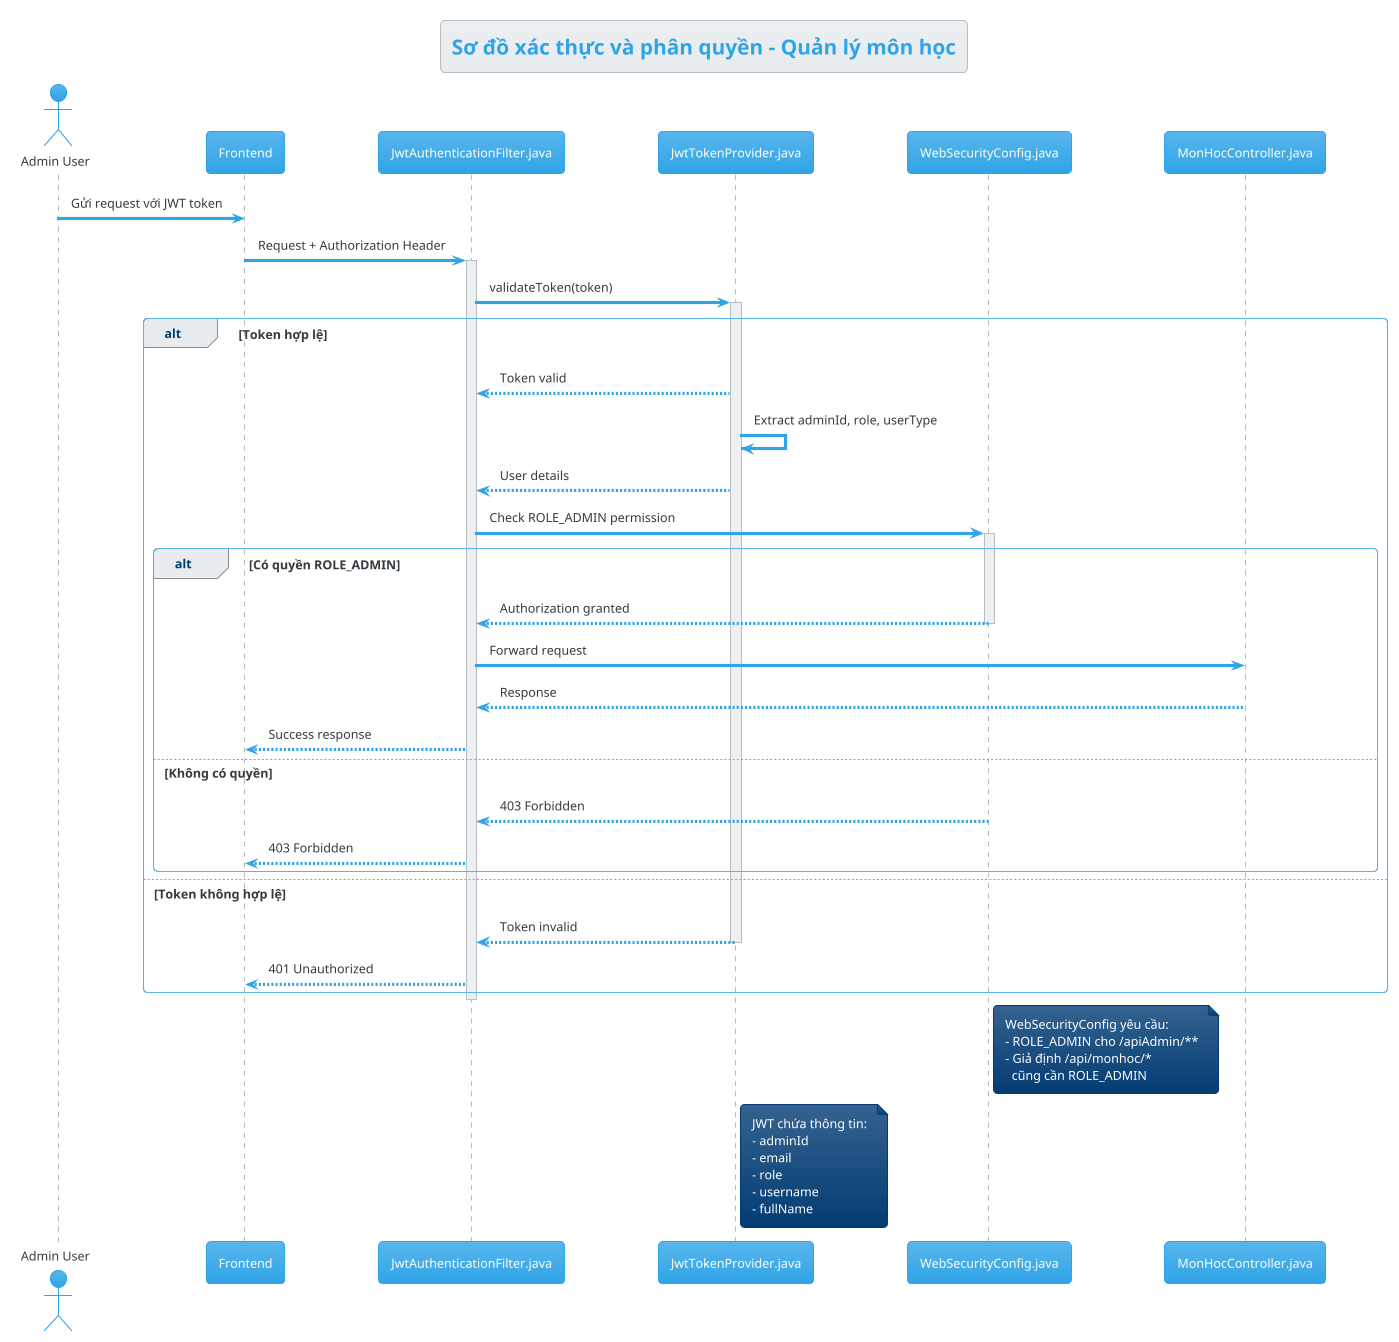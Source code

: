 @startuml
!theme cerulean
title Sơ đồ xác thực và phân quyền - Quản lý môn học

actor "Admin User" as admin
participant "Frontend" as frontend
participant "JwtAuthenticationFilter.java" as jwtFilter
participant "JwtTokenProvider.java" as tokenProvider
participant "WebSecurityConfig.java" as security
participant "MonHocController.java" as controller

admin -> frontend: Gửi request với JWT token
frontend -> jwtFilter: Request + Authorization Header
activate jwtFilter

jwtFilter -> tokenProvider: validateToken(token)
activate tokenProvider

alt Token hợp lệ
    tokenProvider --> jwtFilter: Token valid
    tokenProvider -> tokenProvider: Extract adminId, role, userType
    tokenProvider --> jwtFilter: User details

    jwtFilter -> security: Check ROLE_ADMIN permission
    activate security

    alt Có quyền ROLE_ADMIN
        security --> jwtFilter: Authorization granted
        deactivate security
        jwtFilter -> controller: Forward request
        controller --> jwtFilter: Response
        jwtFilter --> frontend: Success response
    else Không có quyền
        security --> jwtFilter: 403 Forbidden
        deactivate security
        jwtFilter --> frontend: 403 Forbidden
    end

else Token không hợp lệ
    tokenProvider --> jwtFilter: Token invalid
    deactivate tokenProvider
    jwtFilter --> frontend: 401 Unauthorized
end

deactivate jwtFilter

note right of security
  WebSecurityConfig yêu cầu:
  - ROLE_ADMIN cho /apiAdmin/**
  - Giả định /api/monhoc/*
    cũng cần ROLE_ADMIN
end note

note right of tokenProvider
  JWT chứa thông tin:
  - adminId
  - email
  - role
  - username
  - fullName
end note

@enduml